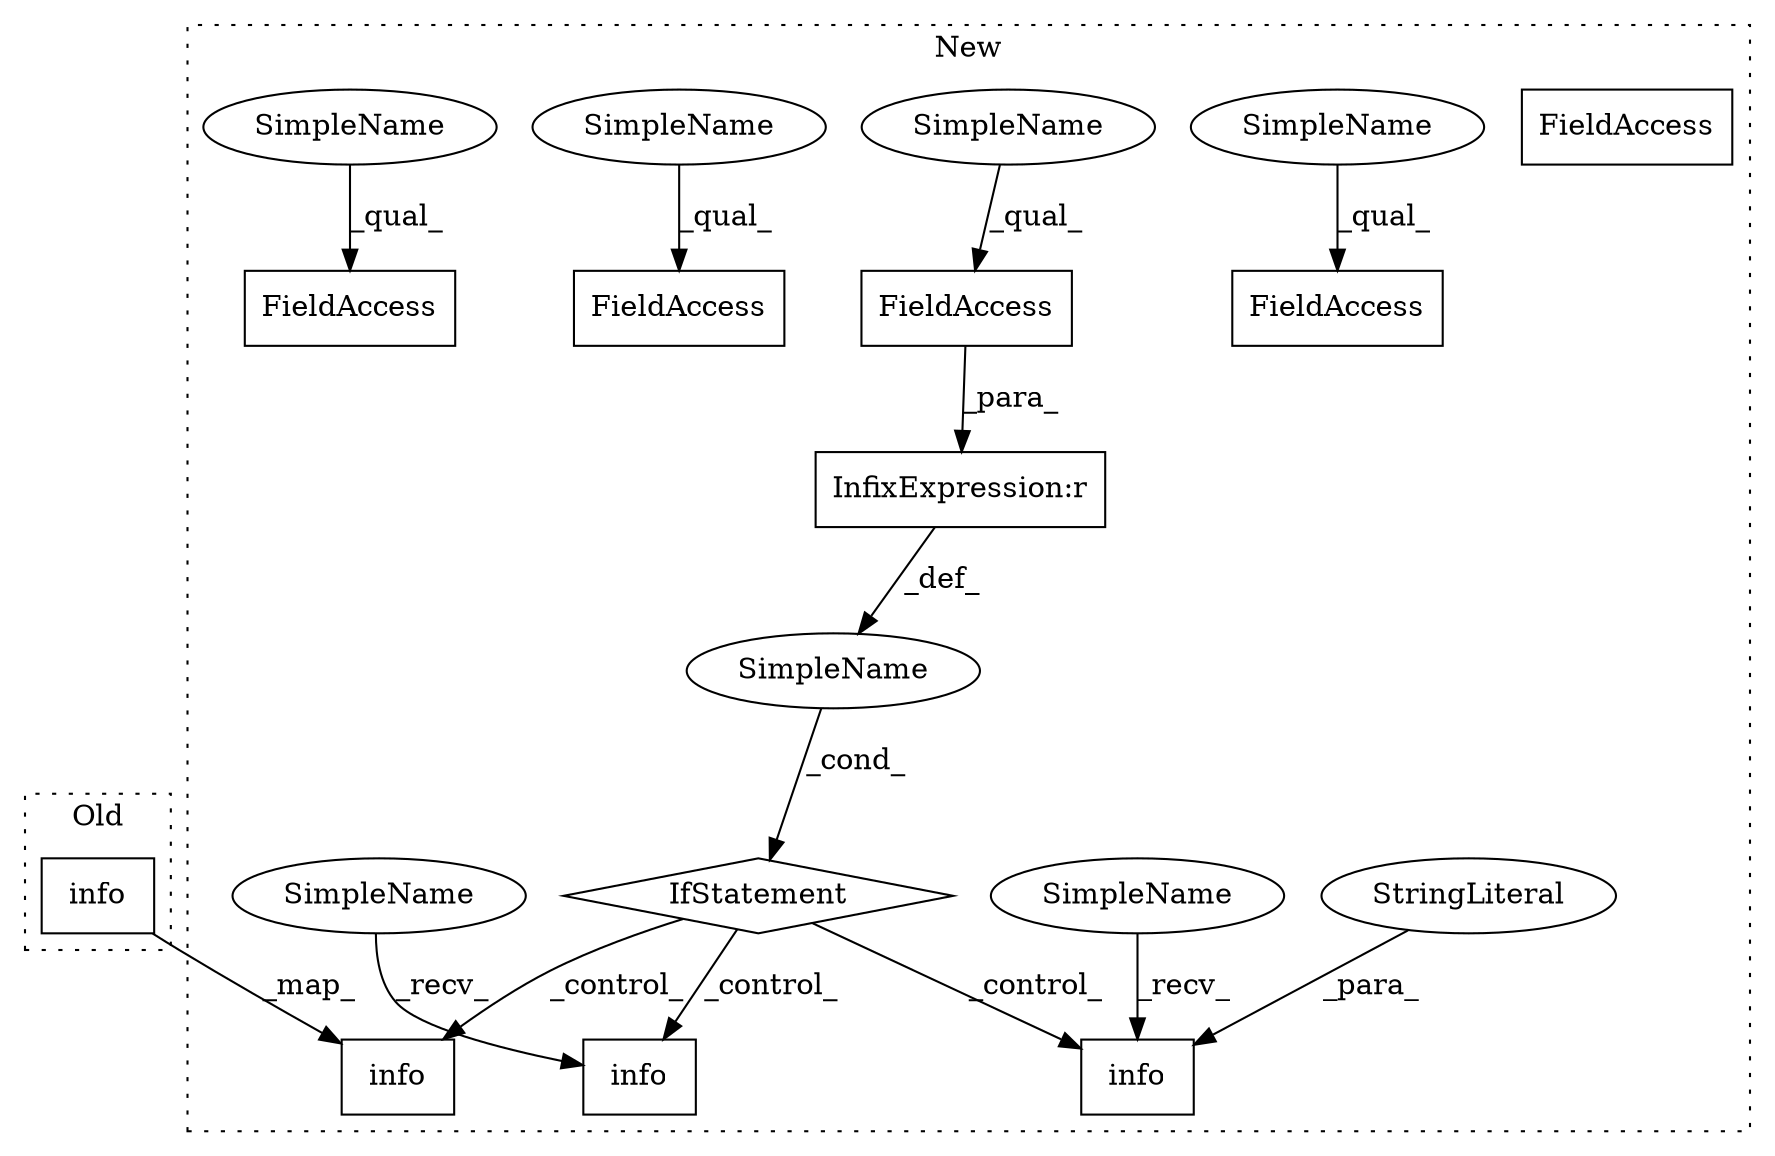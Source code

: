 digraph G {
subgraph cluster0 {
1 [label="info" a="32" s="4701,4765" l="5,1" shape="box"];
label = "Old";
style="dotted";
}
subgraph cluster1 {
2 [label="info" a="32" s="5091,5159" l="5,1" shape="box"];
3 [label="IfStatement" a="25" s="4885,4927" l="4,2" shape="diamond"];
4 [label="SimpleName" a="42" s="" l="" shape="ellipse"];
5 [label="InfixExpression:r" a="27" s="4911" l="3" shape="box"];
6 [label="FieldAccess" a="22" s="4914" l="13" shape="box"];
7 [label="FieldAccess" a="22" s="4511" l="11" shape="box"];
8 [label="FieldAccess" a="22" s="3362" l="24" shape="box"];
9 [label="FieldAccess" a="22" s="4591" l="16" shape="box"];
10 [label="FieldAccess" a="22" s="4591" l="16" shape="box"];
11 [label="info" a="32" s="5010,5060" l="5,1" shape="box"];
12 [label="info" a="32" s="4945,4993" l="5,1" shape="box"];
13 [label="StringLiteral" a="45" s="5015" l="23" shape="ellipse"];
14 [label="SimpleName" a="42" s="4937" l="7" shape="ellipse"];
15 [label="SimpleName" a="42" s="5002" l="7" shape="ellipse"];
16 [label="SimpleName" a="42" s="4591" l="4" shape="ellipse"];
17 [label="SimpleName" a="42" s="4914" l="4" shape="ellipse"];
18 [label="SimpleName" a="42" s="4511" l="4" shape="ellipse"];
19 [label="SimpleName" a="42" s="4591" l="4" shape="ellipse"];
label = "New";
style="dotted";
}
1 -> 2 [label="_map_"];
3 -> 2 [label="_control_"];
3 -> 11 [label="_control_"];
3 -> 12 [label="_control_"];
4 -> 3 [label="_cond_"];
5 -> 4 [label="_def_"];
6 -> 5 [label="_para_"];
13 -> 11 [label="_para_"];
14 -> 12 [label="_recv_"];
15 -> 11 [label="_recv_"];
16 -> 9 [label="_qual_"];
17 -> 6 [label="_qual_"];
18 -> 7 [label="_qual_"];
19 -> 10 [label="_qual_"];
}